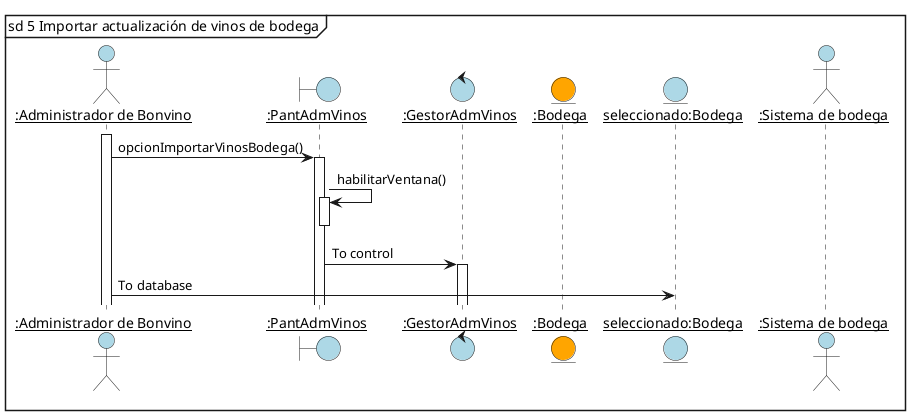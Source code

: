@startuml principal
skinparam sequenceParticipant underline
mainframe sd 5 Importar actualización de vinos de bodega
    actor ":Administrador de Bonvino" as AB #LightBlue
    boundary ":PantAdmVinos" as pantalla #LightBlue
    control ":GestorAdmVinos" as controlador #LightBlue
    entity ":Bodega" as bodegas #orange
    entity "seleccionado:Bodega" as objeto #LightBlue
    actor ":Sistema de bodega" as sisBod #LightBlue

    activate AB
    AB -> pantalla :  opcionImportarVinosBodega()
    activate pantalla

    pantalla -> pantalla : habilitarVentana()
    activate pantalla
    deactivate pantalla

    pantalla -> controlador : To control
    activate controlador
    AB -> objeto : To database

@enduml